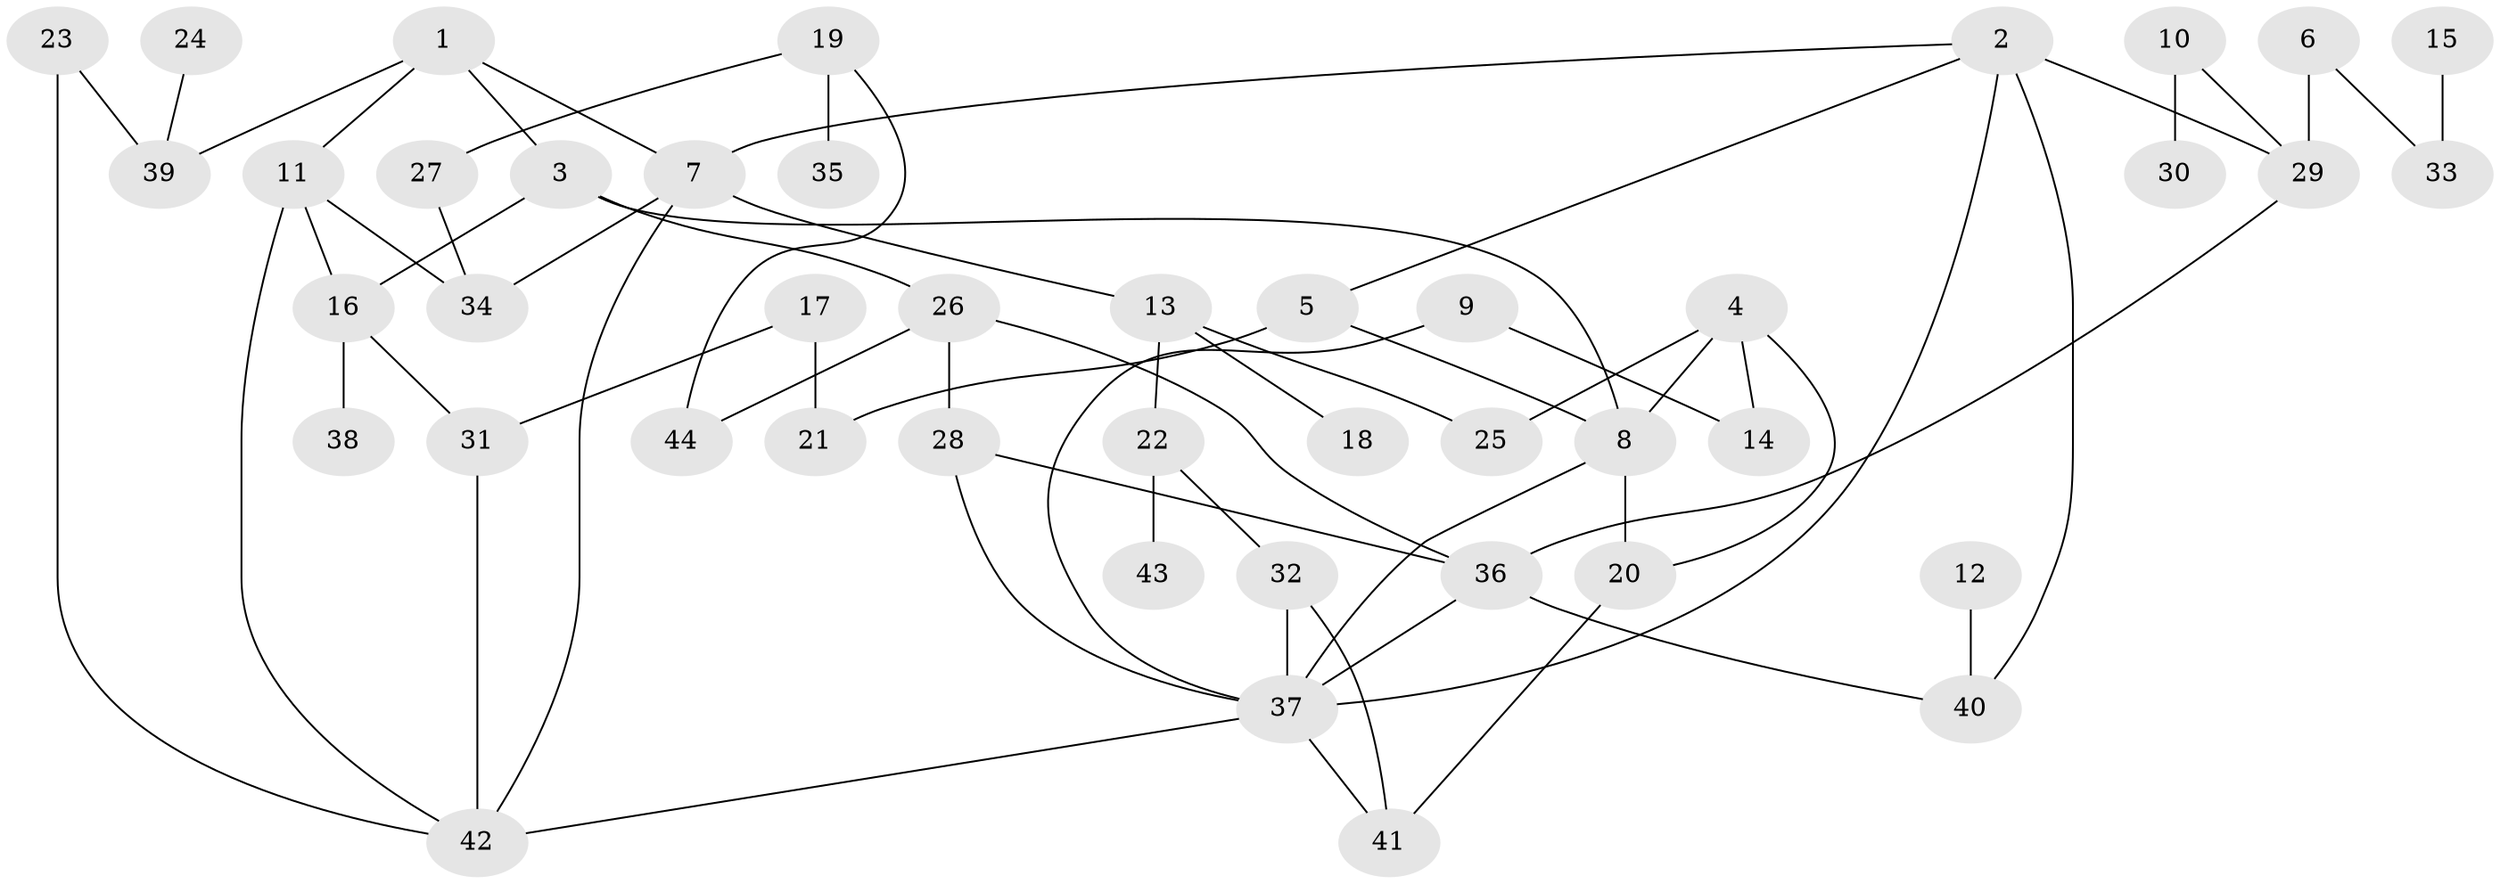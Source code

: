 // original degree distribution, {5: 0.06818181818181818, 7: 0.011363636363636364, 4: 0.125, 3: 0.23863636363636365, 2: 0.25, 6: 0.011363636363636364, 1: 0.29545454545454547}
// Generated by graph-tools (version 1.1) at 2025/36/03/04/25 23:36:07]
// undirected, 44 vertices, 64 edges
graph export_dot {
  node [color=gray90,style=filled];
  1;
  2;
  3;
  4;
  5;
  6;
  7;
  8;
  9;
  10;
  11;
  12;
  13;
  14;
  15;
  16;
  17;
  18;
  19;
  20;
  21;
  22;
  23;
  24;
  25;
  26;
  27;
  28;
  29;
  30;
  31;
  32;
  33;
  34;
  35;
  36;
  37;
  38;
  39;
  40;
  41;
  42;
  43;
  44;
  1 -- 3 [weight=1.0];
  1 -- 7 [weight=1.0];
  1 -- 11 [weight=1.0];
  1 -- 39 [weight=1.0];
  2 -- 5 [weight=1.0];
  2 -- 7 [weight=1.0];
  2 -- 29 [weight=1.0];
  2 -- 37 [weight=1.0];
  2 -- 40 [weight=1.0];
  3 -- 8 [weight=1.0];
  3 -- 16 [weight=1.0];
  3 -- 26 [weight=1.0];
  4 -- 8 [weight=1.0];
  4 -- 14 [weight=1.0];
  4 -- 20 [weight=1.0];
  4 -- 25 [weight=1.0];
  5 -- 8 [weight=1.0];
  5 -- 21 [weight=2.0];
  6 -- 29 [weight=1.0];
  6 -- 33 [weight=1.0];
  7 -- 13 [weight=1.0];
  7 -- 34 [weight=1.0];
  7 -- 42 [weight=1.0];
  8 -- 20 [weight=1.0];
  8 -- 37 [weight=1.0];
  9 -- 14 [weight=1.0];
  9 -- 37 [weight=1.0];
  10 -- 29 [weight=1.0];
  10 -- 30 [weight=1.0];
  11 -- 16 [weight=1.0];
  11 -- 34 [weight=1.0];
  11 -- 42 [weight=1.0];
  12 -- 40 [weight=1.0];
  13 -- 18 [weight=1.0];
  13 -- 22 [weight=1.0];
  13 -- 25 [weight=1.0];
  15 -- 33 [weight=1.0];
  16 -- 31 [weight=1.0];
  16 -- 38 [weight=1.0];
  17 -- 21 [weight=1.0];
  17 -- 31 [weight=1.0];
  19 -- 27 [weight=1.0];
  19 -- 35 [weight=1.0];
  19 -- 44 [weight=1.0];
  20 -- 41 [weight=1.0];
  22 -- 32 [weight=1.0];
  22 -- 43 [weight=1.0];
  23 -- 39 [weight=1.0];
  23 -- 42 [weight=1.0];
  24 -- 39 [weight=1.0];
  26 -- 28 [weight=1.0];
  26 -- 36 [weight=1.0];
  26 -- 44 [weight=1.0];
  27 -- 34 [weight=1.0];
  28 -- 36 [weight=1.0];
  28 -- 37 [weight=1.0];
  29 -- 36 [weight=1.0];
  31 -- 42 [weight=1.0];
  32 -- 37 [weight=1.0];
  32 -- 41 [weight=1.0];
  36 -- 37 [weight=1.0];
  36 -- 40 [weight=1.0];
  37 -- 41 [weight=1.0];
  37 -- 42 [weight=1.0];
}
